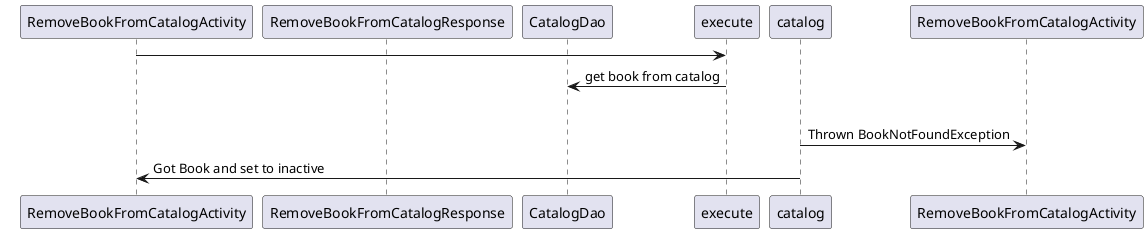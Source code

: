 PARTICIPANTS: use this file for creating the remove book from catalog diagram in mastery task 01
@startuml

participant RemoveBookFromCatalogActivity as removeBookFromCatalogActivity
participant RemoveBookFromCatalogResponse as removeBookFromCatalogResponse
participant CatalogDao as catalogDao

removeBookFromCatalogActivity ->  execute
execute -> catalogDao: get book from catalog
alt catalog == null
    catalog -> RemoveBookFromCatalogActivity: Thrown BookNotFoundException
else
    catalog -> removeBookFromCatalogActivity: Got Book and set to inactive





@enduml